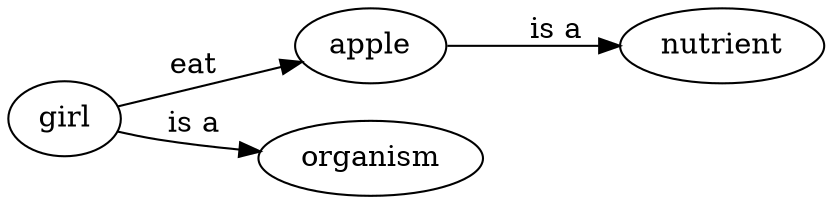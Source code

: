 digraph {
	graph [rankdir=LR];
	girl -> apple[label=" eat"];
	apple -> nutrient[label=" is a"];
	girl -> organism[label=" is a"];
}